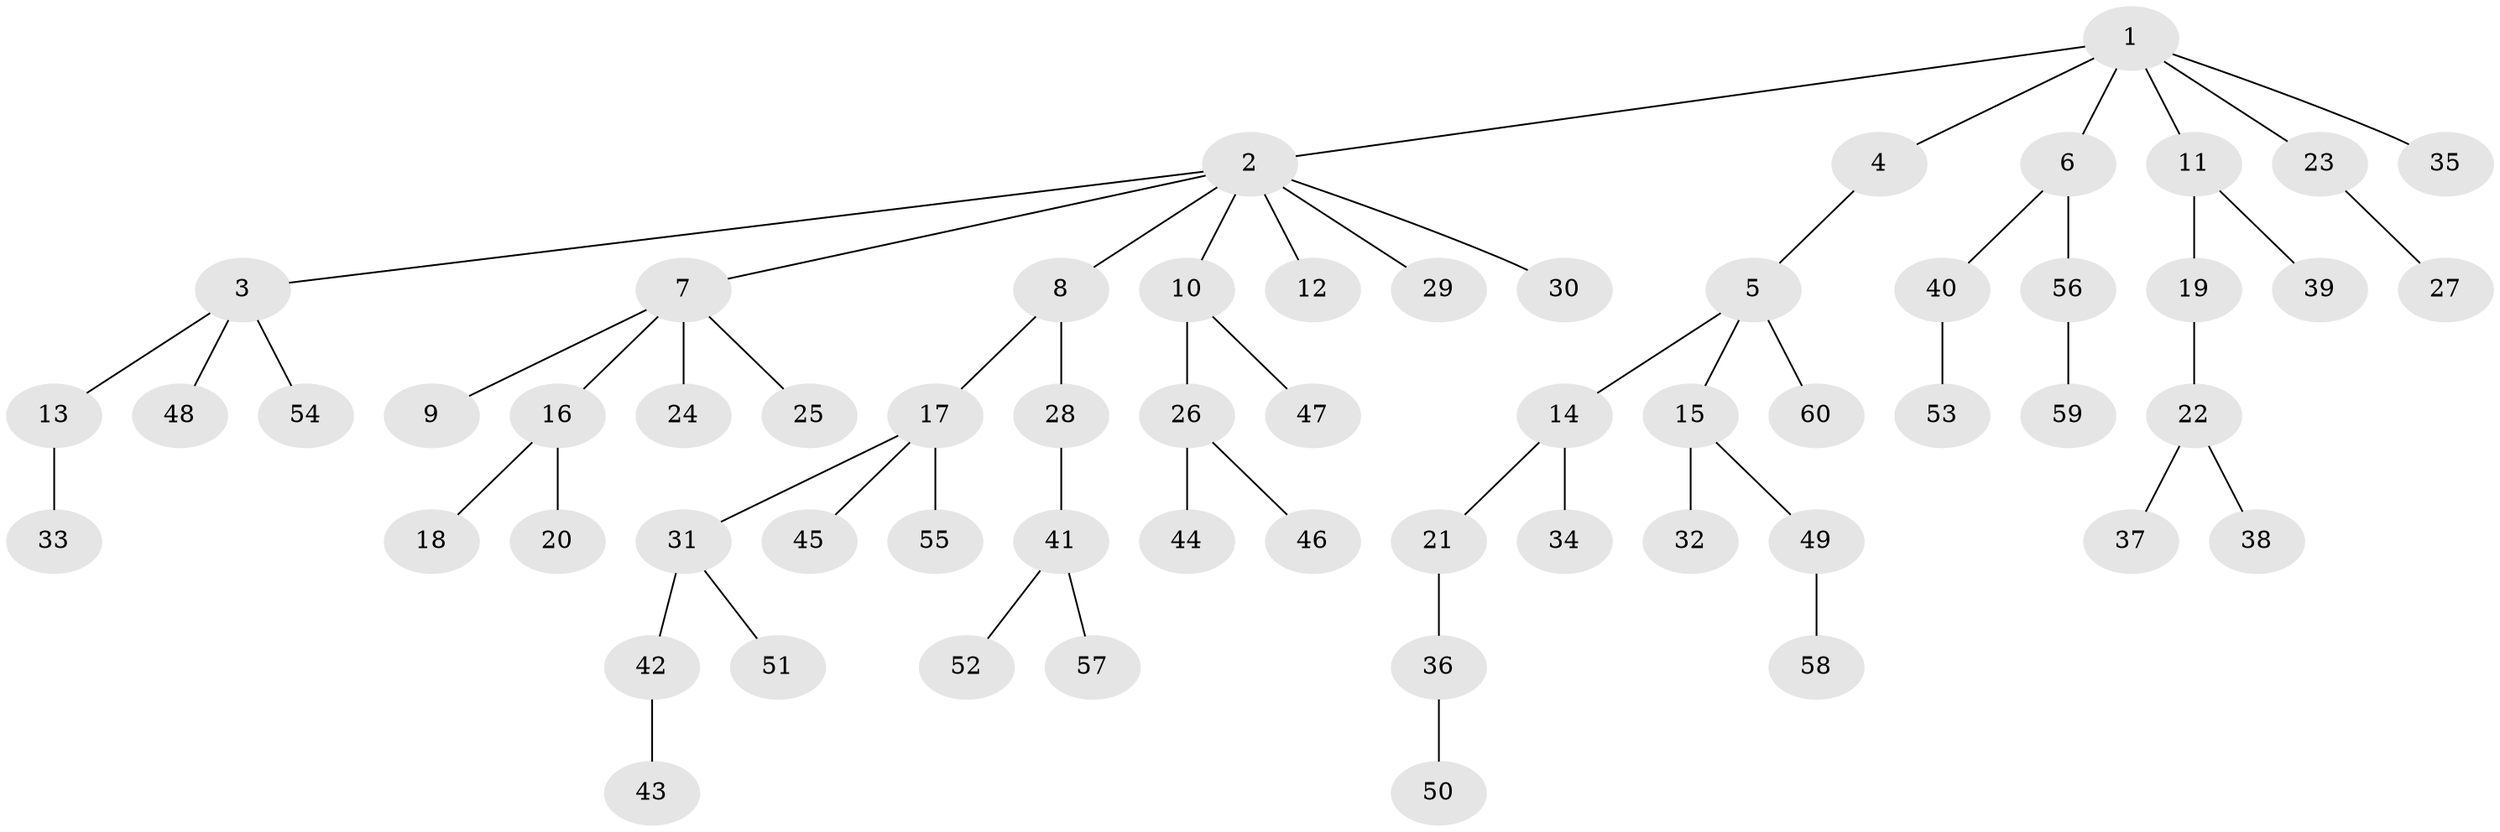 // Generated by graph-tools (version 1.1) at 2025/36/03/09/25 02:36:44]
// undirected, 60 vertices, 59 edges
graph export_dot {
graph [start="1"]
  node [color=gray90,style=filled];
  1;
  2;
  3;
  4;
  5;
  6;
  7;
  8;
  9;
  10;
  11;
  12;
  13;
  14;
  15;
  16;
  17;
  18;
  19;
  20;
  21;
  22;
  23;
  24;
  25;
  26;
  27;
  28;
  29;
  30;
  31;
  32;
  33;
  34;
  35;
  36;
  37;
  38;
  39;
  40;
  41;
  42;
  43;
  44;
  45;
  46;
  47;
  48;
  49;
  50;
  51;
  52;
  53;
  54;
  55;
  56;
  57;
  58;
  59;
  60;
  1 -- 2;
  1 -- 4;
  1 -- 6;
  1 -- 11;
  1 -- 23;
  1 -- 35;
  2 -- 3;
  2 -- 7;
  2 -- 8;
  2 -- 10;
  2 -- 12;
  2 -- 29;
  2 -- 30;
  3 -- 13;
  3 -- 48;
  3 -- 54;
  4 -- 5;
  5 -- 14;
  5 -- 15;
  5 -- 60;
  6 -- 40;
  6 -- 56;
  7 -- 9;
  7 -- 16;
  7 -- 24;
  7 -- 25;
  8 -- 17;
  8 -- 28;
  10 -- 26;
  10 -- 47;
  11 -- 19;
  11 -- 39;
  13 -- 33;
  14 -- 21;
  14 -- 34;
  15 -- 32;
  15 -- 49;
  16 -- 18;
  16 -- 20;
  17 -- 31;
  17 -- 45;
  17 -- 55;
  19 -- 22;
  21 -- 36;
  22 -- 37;
  22 -- 38;
  23 -- 27;
  26 -- 44;
  26 -- 46;
  28 -- 41;
  31 -- 42;
  31 -- 51;
  36 -- 50;
  40 -- 53;
  41 -- 52;
  41 -- 57;
  42 -- 43;
  49 -- 58;
  56 -- 59;
}
